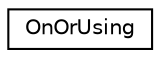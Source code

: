 digraph "Graphical Class Hierarchy"
{
 // LATEX_PDF_SIZE
  edge [fontname="Helvetica",fontsize="10",labelfontname="Helvetica",labelfontsize="10"];
  node [fontname="Helvetica",fontsize="10",shape=record];
  rankdir="LR";
  Node0 [label="OnOrUsing",height=0.2,width=0.4,color="black", fillcolor="white", style="filled",URL="$db/d1b/sqlite3_8c.html#df/d6c/structOnOrUsing",tooltip=" "];
}

